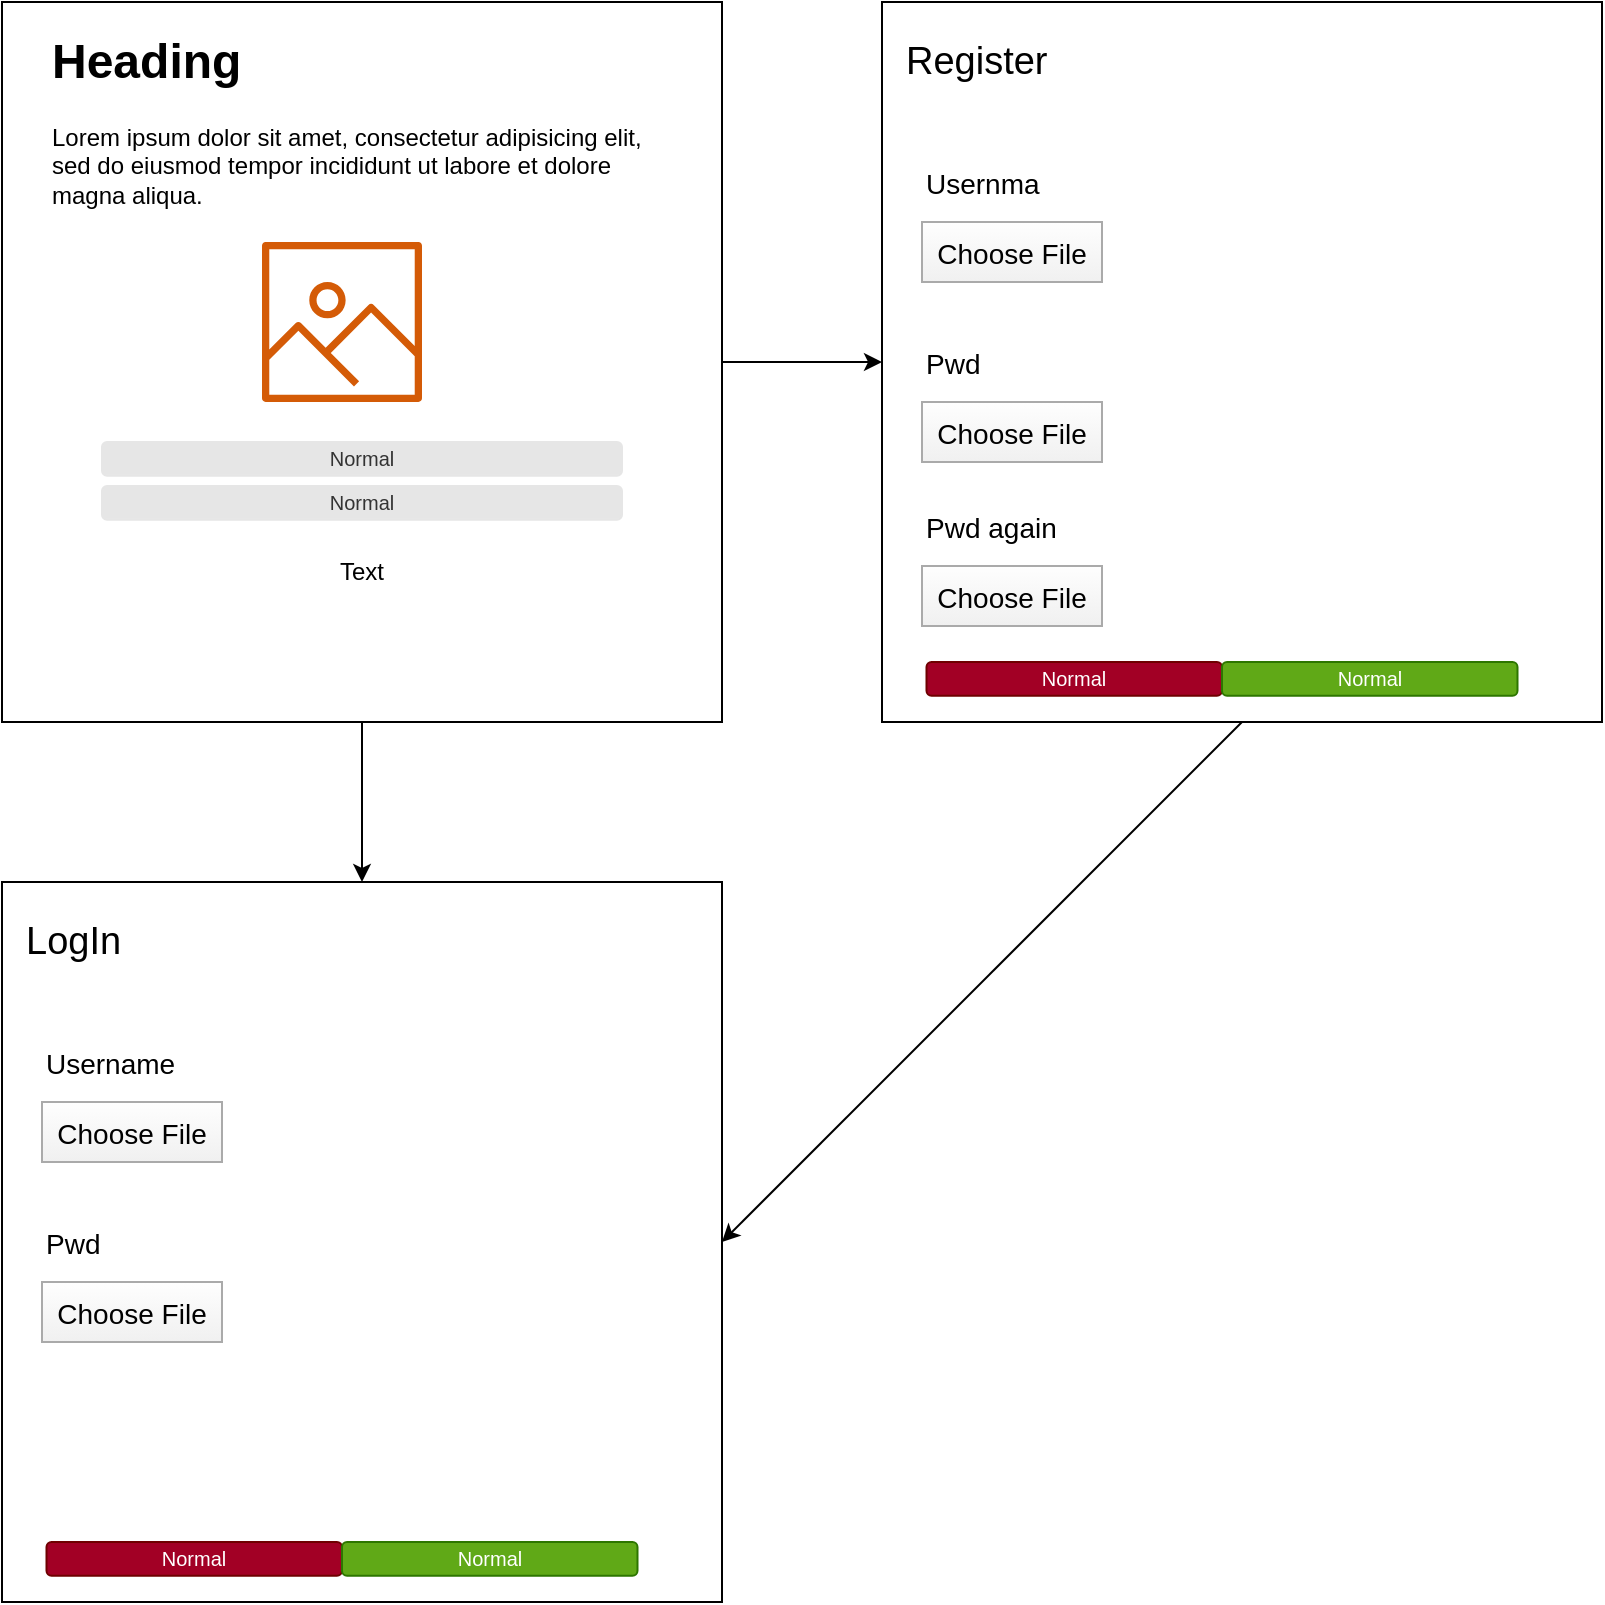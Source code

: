 <mxfile>
    <diagram id="sJmjXqGFj_jgThmdKn1D" name="homepage_journey">
        <mxGraphModel dx="676" dy="492" grid="1" gridSize="10" guides="1" tooltips="1" connect="1" arrows="1" fold="1" page="1" pageScale="1" pageWidth="1169" pageHeight="1654" math="0" shadow="0">
            <root>
                <mxCell id="0"/>
                <mxCell id="1" parent="0"/>
                <mxCell id="9" value="" style="edgeStyle=none;html=1;" edge="1" parent="1" source="2" target="8">
                    <mxGeometry relative="1" as="geometry"/>
                </mxCell>
                <mxCell id="11" value="" style="edgeStyle=none;html=1;" edge="1" parent="1" source="2">
                    <mxGeometry relative="1" as="geometry">
                        <mxPoint x="220" y="480" as="targetPoint"/>
                    </mxGeometry>
                </mxCell>
                <mxCell id="2" value="" style="whiteSpace=wrap;html=1;aspect=fixed;" vertex="1" parent="1">
                    <mxGeometry x="40" y="40" width="360" height="360" as="geometry"/>
                </mxCell>
                <mxCell id="3" value="&lt;h1&gt;Heading&lt;/h1&gt;&lt;p&gt;Lorem ipsum dolor sit amet, consectetur adipisicing elit, sed do eiusmod tempor incididunt ut labore et dolore magna aliqua.&lt;/p&gt;" style="text;html=1;strokeColor=none;fillColor=none;spacing=5;spacingTop=-20;whiteSpace=wrap;overflow=hidden;rounded=0;" vertex="1" parent="1">
                    <mxGeometry x="60" y="50" width="320" height="120" as="geometry"/>
                </mxCell>
                <mxCell id="4" value="" style="sketch=0;outlineConnect=0;fontColor=#232F3E;gradientColor=none;fillColor=#D45B07;strokeColor=none;dashed=0;verticalLabelPosition=bottom;verticalAlign=top;align=center;html=1;fontSize=12;fontStyle=0;aspect=fixed;pointerEvents=1;shape=mxgraph.aws4.container_registry_image;" vertex="1" parent="1">
                    <mxGeometry x="170" y="160" width="80" height="80" as="geometry"/>
                </mxCell>
                <mxCell id="5" value="Normal" style="rounded=1;html=1;shadow=0;dashed=0;whiteSpace=wrap;fontSize=10;fillColor=#E6E6E6;align=center;strokeColor=#E6E6E6;fontColor=#333333;" vertex="1" parent="1">
                    <mxGeometry x="90" y="260" width="260" height="16.88" as="geometry"/>
                </mxCell>
                <mxCell id="6" value="Normal" style="rounded=1;html=1;shadow=0;dashed=0;whiteSpace=wrap;fontSize=10;fillColor=#E6E6E6;align=center;strokeColor=#E6E6E6;fontColor=#333333;" vertex="1" parent="1">
                    <mxGeometry x="90" y="282" width="260" height="16.88" as="geometry"/>
                </mxCell>
                <mxCell id="7" value="Text" style="text;html=1;strokeColor=none;fillColor=none;align=center;verticalAlign=middle;whiteSpace=wrap;rounded=0;" vertex="1" parent="1">
                    <mxGeometry x="190" y="310" width="60" height="30" as="geometry"/>
                </mxCell>
                <mxCell id="8" value="" style="whiteSpace=wrap;html=1;aspect=fixed;" vertex="1" parent="1">
                    <mxGeometry x="480" y="40" width="360" height="360" as="geometry"/>
                </mxCell>
                <mxCell id="13" value="&lt;font style=&quot;font-size: 19px&quot;&gt;Register&lt;/font&gt;" style="text;html=1;strokeColor=none;fillColor=none;align=left;verticalAlign=middle;whiteSpace=wrap;rounded=0;" vertex="1" parent="1">
                    <mxGeometry x="490" y="50" width="130" height="40" as="geometry"/>
                </mxCell>
                <mxCell id="26" value="Usernma" style="fillColor=none;strokeColor=none;align=left;fontSize=14;" vertex="1" parent="1">
                    <mxGeometry x="500" y="110" width="150" height="40" as="geometry"/>
                </mxCell>
                <mxCell id="27" value="Choose File" style="fillColor=#FEFEFE;strokeColor=#AAAAAA;fontSize=14;gradientColor=#F0F0F0;" vertex="1" parent="1">
                    <mxGeometry x="500" y="150" width="90" height="30" as="geometry"/>
                </mxCell>
                <mxCell id="29" value="Pwd" style="fillColor=none;strokeColor=none;align=left;fontSize=14;" vertex="1" parent="1">
                    <mxGeometry x="500" y="200" width="150" height="40" as="geometry"/>
                </mxCell>
                <mxCell id="30" value="Choose File" style="fillColor=#FEFEFE;strokeColor=#AAAAAA;fontSize=14;gradientColor=#F0F0F0;" vertex="1" parent="1">
                    <mxGeometry x="500" y="240" width="90" height="30" as="geometry"/>
                </mxCell>
                <mxCell id="32" value="Pwd again" style="fillColor=none;strokeColor=none;align=left;fontSize=14;" vertex="1" parent="1">
                    <mxGeometry x="500" y="282" width="150" height="40" as="geometry"/>
                </mxCell>
                <mxCell id="33" value="Choose File" style="fillColor=#FEFEFE;strokeColor=#AAAAAA;fontSize=14;gradientColor=#F0F0F0;" vertex="1" parent="1">
                    <mxGeometry x="500" y="322" width="90" height="30" as="geometry"/>
                </mxCell>
                <mxCell id="35" value="Normal" style="rounded=1;html=1;shadow=0;dashed=0;whiteSpace=wrap;fontSize=10;fillColor=#a20025;align=center;strokeColor=#6F0000;fontColor=#ffffff;" vertex="1" parent="1">
                    <mxGeometry x="502.25" y="370" width="147.75" height="16.88" as="geometry"/>
                </mxCell>
                <mxCell id="36" value="Normal" style="rounded=1;html=1;shadow=0;dashed=0;whiteSpace=wrap;fontSize=10;fillColor=#60a917;align=center;strokeColor=#2D7600;fontColor=#ffffff;" vertex="1" parent="1">
                    <mxGeometry x="650" y="370" width="147.75" height="16.88" as="geometry"/>
                </mxCell>
                <mxCell id="37" value="" style="whiteSpace=wrap;html=1;aspect=fixed;" vertex="1" parent="1">
                    <mxGeometry x="40" y="480" width="360" height="360" as="geometry"/>
                </mxCell>
                <mxCell id="38" value="&lt;font style=&quot;font-size: 19px&quot;&gt;LogIn&lt;/font&gt;" style="text;html=1;strokeColor=none;fillColor=none;align=left;verticalAlign=middle;whiteSpace=wrap;rounded=0;" vertex="1" parent="1">
                    <mxGeometry x="50" y="490" width="130" height="40" as="geometry"/>
                </mxCell>
                <mxCell id="39" value="Username" style="fillColor=none;strokeColor=none;align=left;fontSize=14;" vertex="1" parent="1">
                    <mxGeometry x="60" y="550" width="150" height="40" as="geometry"/>
                </mxCell>
                <mxCell id="40" value="Choose File" style="fillColor=#FEFEFE;strokeColor=#AAAAAA;fontSize=14;gradientColor=#F0F0F0;" vertex="1" parent="1">
                    <mxGeometry x="60" y="590" width="90" height="30" as="geometry"/>
                </mxCell>
                <mxCell id="41" value="Pwd" style="fillColor=none;strokeColor=none;align=left;fontSize=14;" vertex="1" parent="1">
                    <mxGeometry x="60" y="640" width="150" height="40" as="geometry"/>
                </mxCell>
                <mxCell id="42" value="Choose File" style="fillColor=#FEFEFE;strokeColor=#AAAAAA;fontSize=14;gradientColor=#F0F0F0;" vertex="1" parent="1">
                    <mxGeometry x="60" y="680" width="90" height="30" as="geometry"/>
                </mxCell>
                <mxCell id="45" value="Normal" style="rounded=1;html=1;shadow=0;dashed=0;whiteSpace=wrap;fontSize=10;fillColor=#a20025;align=center;strokeColor=#6F0000;fontColor=#ffffff;" vertex="1" parent="1">
                    <mxGeometry x="62.25" y="810" width="147.75" height="16.88" as="geometry"/>
                </mxCell>
                <mxCell id="46" value="Normal" style="rounded=1;html=1;shadow=0;dashed=0;whiteSpace=wrap;fontSize=10;fillColor=#60a917;align=center;strokeColor=#2D7600;fontColor=#ffffff;" vertex="1" parent="1">
                    <mxGeometry x="210" y="810" width="147.75" height="16.88" as="geometry"/>
                </mxCell>
                <mxCell id="47" value="" style="endArrow=classic;html=1;fontSize=19;exitX=0.5;exitY=1;exitDx=0;exitDy=0;entryX=1;entryY=0.5;entryDx=0;entryDy=0;" edge="1" parent="1" source="8" target="37">
                    <mxGeometry width="50" height="50" relative="1" as="geometry">
                        <mxPoint x="560" y="510" as="sourcePoint"/>
                        <mxPoint x="610" y="460" as="targetPoint"/>
                    </mxGeometry>
                </mxCell>
            </root>
        </mxGraphModel>
    </diagram>
</mxfile>